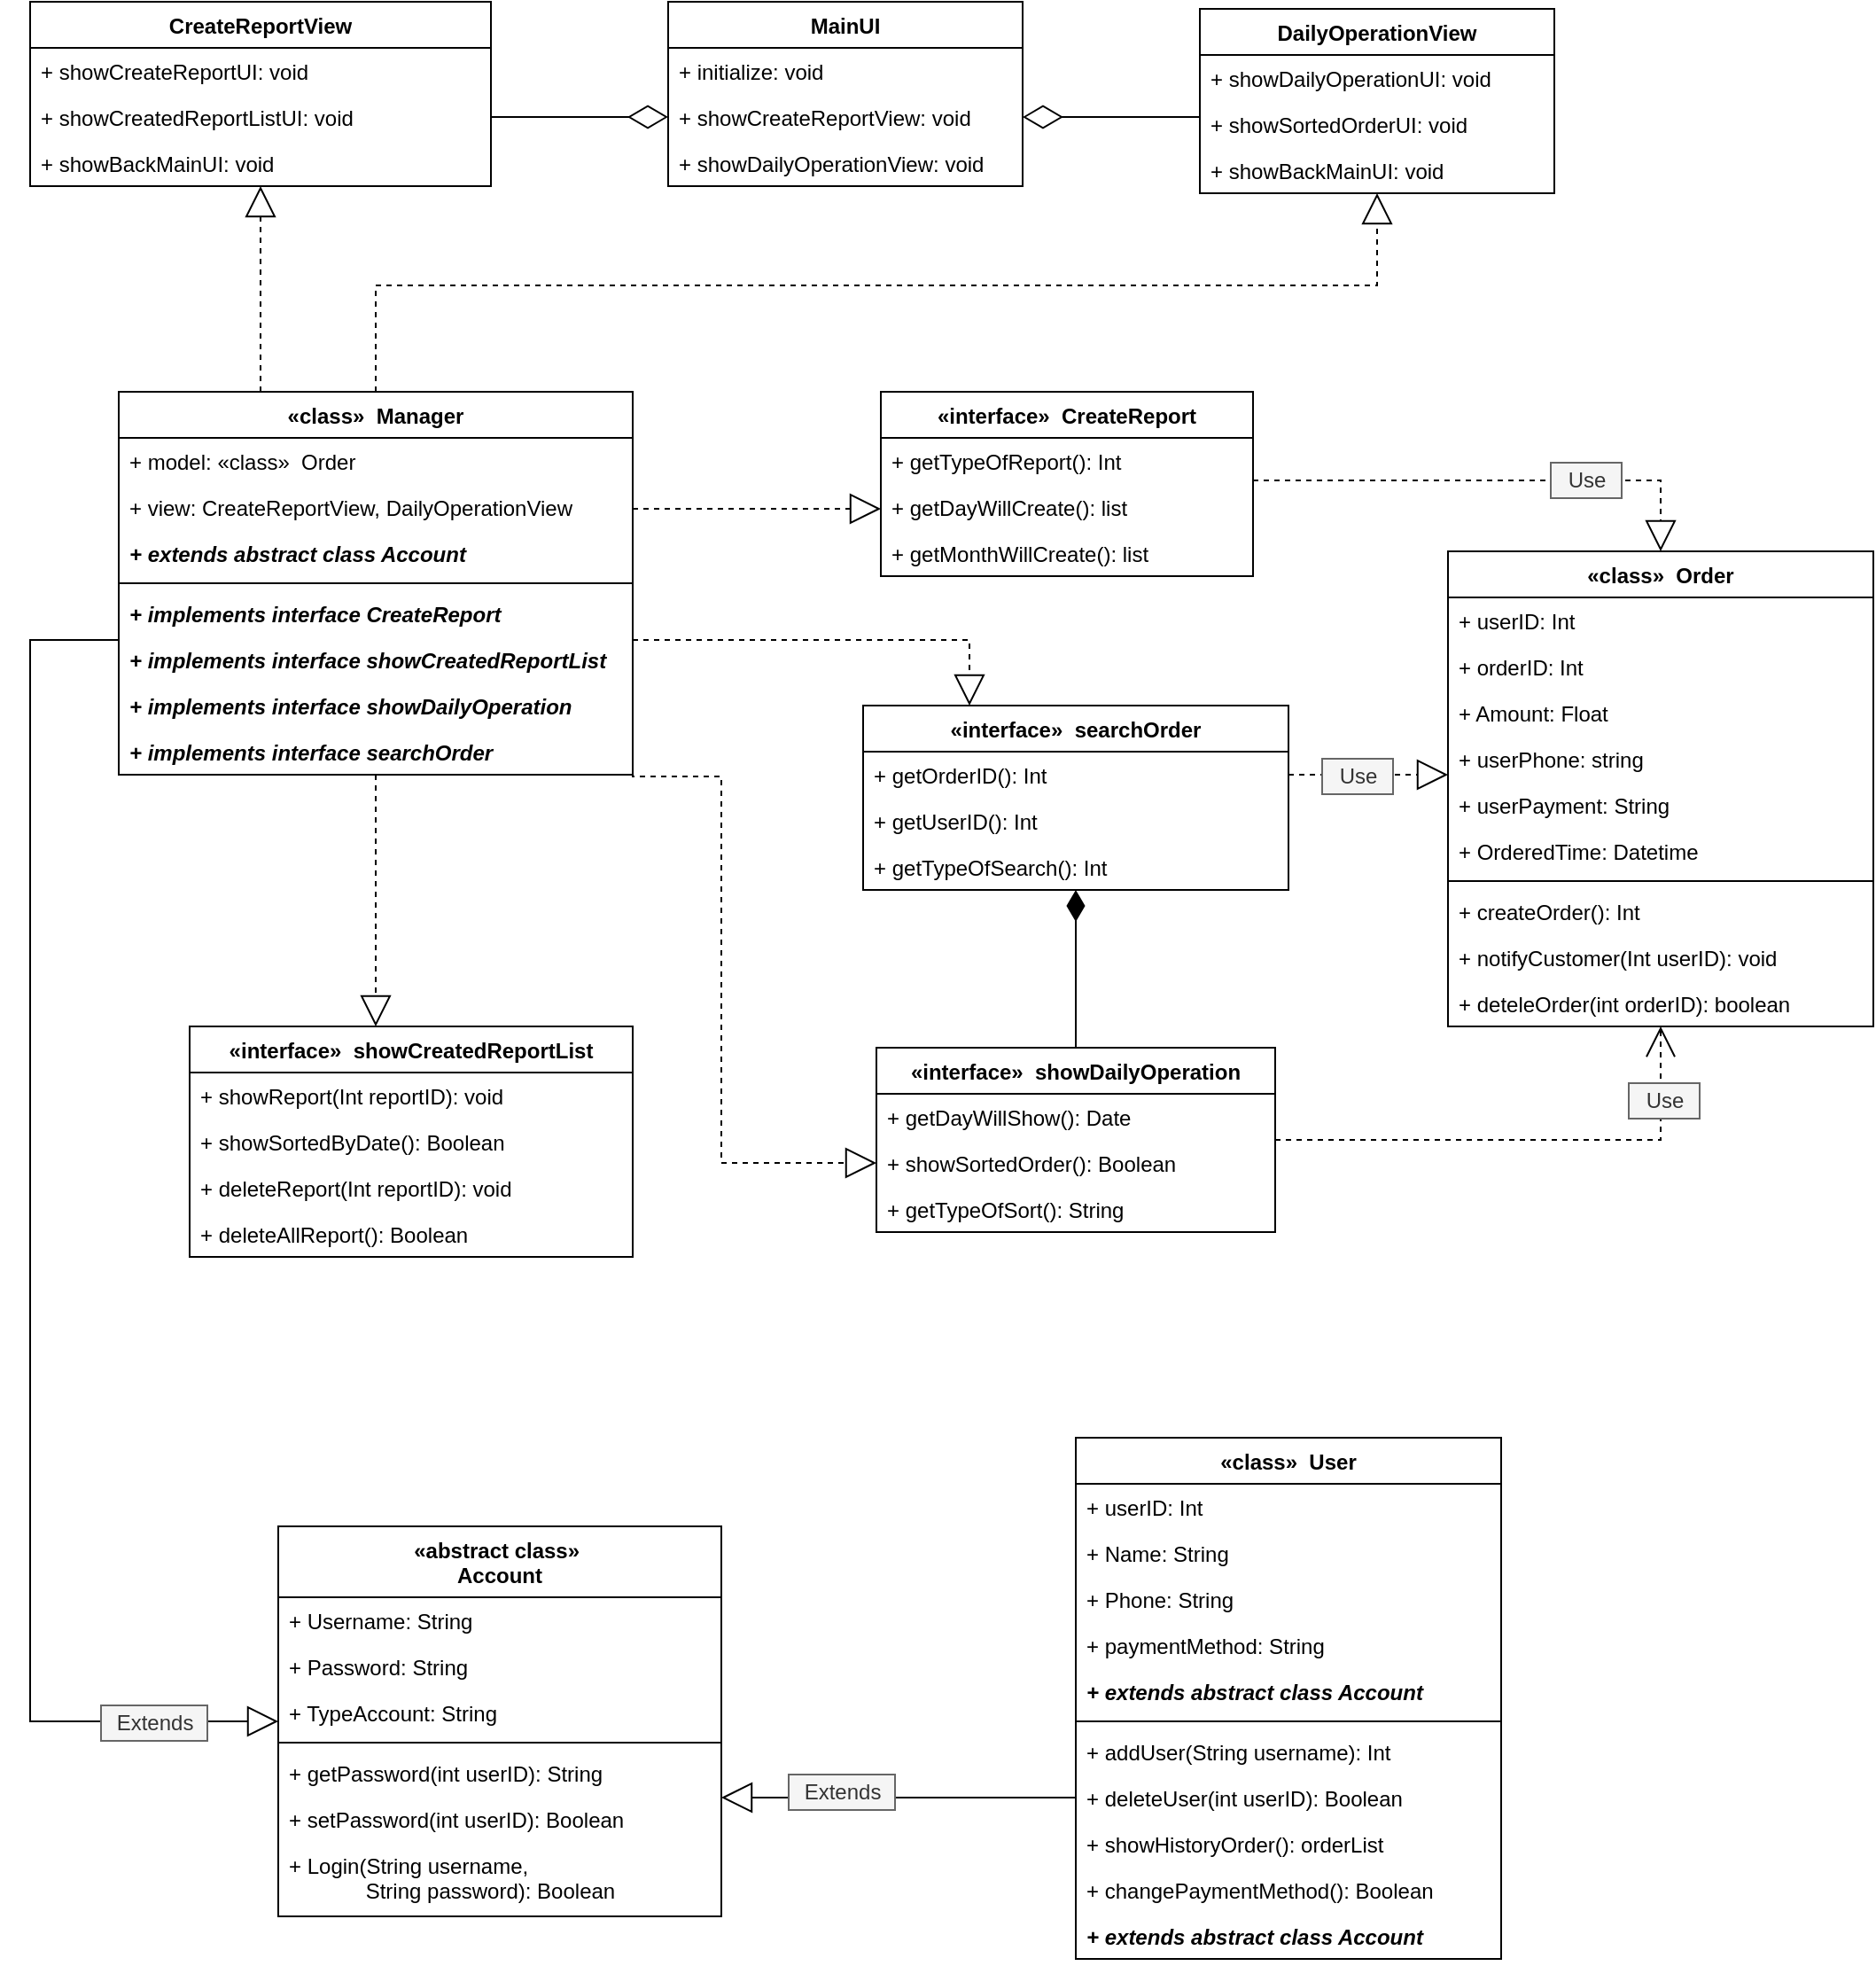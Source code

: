 <mxfile version="13.2.3" type="device"><diagram id="7EQmSCDaLLsP_Gbmjs7Z" name="Page-1"><mxGraphModel dx="1730" dy="932" grid="1" gridSize="10" guides="1" tooltips="1" connect="1" arrows="1" fold="1" page="1" pageScale="1" pageWidth="2336" pageHeight="1654" math="0" shadow="0"><root><mxCell id="0"/><mxCell id="1" parent="0"/><mxCell id="503DF44B6XbXoGW1kpiH-20" value="«class»  Order" style="swimlane;fontStyle=1;align=center;verticalAlign=top;childLayout=stackLayout;horizontal=1;startSize=26;horizontalStack=0;resizeParent=1;resizeParentMax=0;resizeLast=0;collapsible=1;marginBottom=0;fillColor=none;" vertex="1" parent="1"><mxGeometry x="1130" y="470" width="240" height="268" as="geometry"/></mxCell><mxCell id="503DF44B6XbXoGW1kpiH-21" value="+ userID: Int&#10;" style="text;strokeColor=none;fillColor=none;align=left;verticalAlign=top;spacingLeft=4;spacingRight=4;overflow=hidden;rotatable=0;points=[[0,0.5],[1,0.5]];portConstraint=eastwest;" vertex="1" parent="503DF44B6XbXoGW1kpiH-20"><mxGeometry y="26" width="240" height="26" as="geometry"/></mxCell><mxCell id="503DF44B6XbXoGW1kpiH-22" value="+ orderID: Int " style="text;strokeColor=none;fillColor=none;align=left;verticalAlign=top;spacingLeft=4;spacingRight=4;overflow=hidden;rotatable=0;points=[[0,0.5],[1,0.5]];portConstraint=eastwest;" vertex="1" parent="503DF44B6XbXoGW1kpiH-20"><mxGeometry y="52" width="240" height="26" as="geometry"/></mxCell><mxCell id="503DF44B6XbXoGW1kpiH-23" value="+ Amount: Float&#10;" style="text;strokeColor=none;fillColor=none;align=left;verticalAlign=top;spacingLeft=4;spacingRight=4;overflow=hidden;rotatable=0;points=[[0,0.5],[1,0.5]];portConstraint=eastwest;" vertex="1" parent="503DF44B6XbXoGW1kpiH-20"><mxGeometry y="78" width="240" height="26" as="geometry"/></mxCell><mxCell id="503DF44B6XbXoGW1kpiH-24" value="+ userPhone: string&#10;" style="text;strokeColor=none;fillColor=none;align=left;verticalAlign=top;spacingLeft=4;spacingRight=4;overflow=hidden;rotatable=0;points=[[0,0.5],[1,0.5]];portConstraint=eastwest;" vertex="1" parent="503DF44B6XbXoGW1kpiH-20"><mxGeometry y="104" width="240" height="26" as="geometry"/></mxCell><mxCell id="503DF44B6XbXoGW1kpiH-25" value="+ userPayment: String&#10;" style="text;strokeColor=none;fillColor=none;align=left;verticalAlign=top;spacingLeft=4;spacingRight=4;overflow=hidden;rotatable=0;points=[[0,0.5],[1,0.5]];portConstraint=eastwest;" vertex="1" parent="503DF44B6XbXoGW1kpiH-20"><mxGeometry y="130" width="240" height="26" as="geometry"/></mxCell><mxCell id="503DF44B6XbXoGW1kpiH-26" value="+ OrderedTime: Datetime " style="text;strokeColor=none;fillColor=none;align=left;verticalAlign=top;spacingLeft=4;spacingRight=4;overflow=hidden;rotatable=0;points=[[0,0.5],[1,0.5]];portConstraint=eastwest;" vertex="1" parent="503DF44B6XbXoGW1kpiH-20"><mxGeometry y="156" width="240" height="26" as="geometry"/></mxCell><mxCell id="503DF44B6XbXoGW1kpiH-27" value="" style="line;strokeWidth=1;fillColor=none;align=left;verticalAlign=middle;spacingTop=-1;spacingLeft=3;spacingRight=3;rotatable=0;labelPosition=right;points=[];portConstraint=eastwest;" vertex="1" parent="503DF44B6XbXoGW1kpiH-20"><mxGeometry y="182" width="240" height="8" as="geometry"/></mxCell><mxCell id="503DF44B6XbXoGW1kpiH-28" value="+ createOrder(): Int&#10;" style="text;strokeColor=none;fillColor=none;align=left;verticalAlign=top;spacingLeft=4;spacingRight=4;overflow=hidden;rotatable=0;points=[[0,0.5],[1,0.5]];portConstraint=eastwest;" vertex="1" parent="503DF44B6XbXoGW1kpiH-20"><mxGeometry y="190" width="240" height="26" as="geometry"/></mxCell><mxCell id="503DF44B6XbXoGW1kpiH-29" value="+ notifyCustomer(Int userID): void" style="text;strokeColor=none;fillColor=none;align=left;verticalAlign=top;spacingLeft=4;spacingRight=4;overflow=hidden;rotatable=0;points=[[0,0.5],[1,0.5]];portConstraint=eastwest;" vertex="1" parent="503DF44B6XbXoGW1kpiH-20"><mxGeometry y="216" width="240" height="26" as="geometry"/></mxCell><mxCell id="503DF44B6XbXoGW1kpiH-30" value="+ deteleOrder(int orderID): boolean " style="text;strokeColor=none;fillColor=none;align=left;verticalAlign=top;spacingLeft=4;spacingRight=4;overflow=hidden;rotatable=0;points=[[0,0.5],[1,0.5]];portConstraint=eastwest;" vertex="1" parent="503DF44B6XbXoGW1kpiH-20"><mxGeometry y="242" width="240" height="26" as="geometry"/></mxCell><mxCell id="503DF44B6XbXoGW1kpiH-1" style="edgeStyle=orthogonalEdgeStyle;rounded=0;orthogonalLoop=1;jettySize=auto;html=1;entryX=1;entryY=0.5;entryDx=0;entryDy=0;endArrow=diamondThin;endFill=0;endSize=20;exitX=0;exitY=0.5;exitDx=0;exitDy=0;" edge="1" parent="1" source="503DF44B6XbXoGW1kpiH-51" target="503DF44B6XbXoGW1kpiH-43"><mxGeometry relative="1" as="geometry"><mxPoint x="980" y="225" as="sourcePoint"/><Array as="points"><mxPoint x="990" y="225"/></Array></mxGeometry></mxCell><mxCell id="503DF44B6XbXoGW1kpiH-2" style="edgeStyle=orthogonalEdgeStyle;rounded=0;orthogonalLoop=1;jettySize=auto;html=1;entryX=0;entryY=0.5;entryDx=0;entryDy=0;endArrow=diamondThin;endFill=0;endSize=20;" edge="1" parent="1" source="503DF44B6XbXoGW1kpiH-45" target="503DF44B6XbXoGW1kpiH-43"><mxGeometry relative="1" as="geometry"><Array as="points"><mxPoint x="610" y="225"/><mxPoint x="610" y="225"/></Array></mxGeometry></mxCell><mxCell id="503DF44B6XbXoGW1kpiH-3" style="edgeStyle=orthogonalEdgeStyle;rounded=0;orthogonalLoop=1;jettySize=auto;html=1;dashed=1;endArrow=block;endFill=0;endSize=15;entryX=0;entryY=0.5;entryDx=0;entryDy=0;exitX=1;exitY=0.5;exitDx=0;exitDy=0;" edge="1" parent="1" source="503DF44B6XbXoGW1kpiH-19" target="503DF44B6XbXoGW1kpiH-39"><mxGeometry relative="1" as="geometry"><Array as="points"><mxPoint x="670" y="597"/><mxPoint x="720" y="597"/><mxPoint x="720" y="815"/></Array></mxGeometry></mxCell><mxCell id="503DF44B6XbXoGW1kpiH-6" style="edgeStyle=orthogonalEdgeStyle;rounded=0;orthogonalLoop=1;jettySize=auto;html=1;dashed=1;endArrow=open;endFill=0;endSize=15;" edge="1" parent="1" source="503DF44B6XbXoGW1kpiH-37" target="503DF44B6XbXoGW1kpiH-20"><mxGeometry relative="1" as="geometry"/></mxCell><mxCell id="503DF44B6XbXoGW1kpiH-7" style="edgeStyle=orthogonalEdgeStyle;rounded=0;orthogonalLoop=1;jettySize=auto;html=1;dashed=1;endArrow=block;endFill=0;endSize=15;" edge="1" parent="1" source="503DF44B6XbXoGW1kpiH-11" target="503DF44B6XbXoGW1kpiH-45"><mxGeometry relative="1" as="geometry"><Array as="points"><mxPoint x="460" y="350"/><mxPoint x="460" y="350"/></Array></mxGeometry></mxCell><mxCell id="503DF44B6XbXoGW1kpiH-8" style="edgeStyle=orthogonalEdgeStyle;rounded=0;orthogonalLoop=1;jettySize=auto;html=1;dashed=1;endArrow=block;endFill=0;endSize=15;" edge="1" parent="1" source="503DF44B6XbXoGW1kpiH-11" target="503DF44B6XbXoGW1kpiH-49"><mxGeometry relative="1" as="geometry"><Array as="points"><mxPoint x="525" y="320"/><mxPoint x="1090" y="320"/></Array></mxGeometry></mxCell><mxCell id="503DF44B6XbXoGW1kpiH-9" style="edgeStyle=orthogonalEdgeStyle;rounded=0;orthogonalLoop=1;jettySize=auto;html=1;endArrow=block;endFill=0;endSize=15;dashed=1;" edge="1" parent="1" source="503DF44B6XbXoGW1kpiH-11" target="503DF44B6XbXoGW1kpiH-80"><mxGeometry relative="1" as="geometry"><Array as="points"><mxPoint x="790" y="446"/><mxPoint x="790" y="446"/></Array></mxGeometry></mxCell><mxCell id="503DF44B6XbXoGW1kpiH-10" style="edgeStyle=orthogonalEdgeStyle;rounded=0;orthogonalLoop=1;jettySize=auto;html=1;dashed=1;endArrow=block;endFill=0;endSize=15;" edge="1" parent="1" source="503DF44B6XbXoGW1kpiH-11" target="503DF44B6XbXoGW1kpiH-75"><mxGeometry relative="1" as="geometry"><Array as="points"><mxPoint x="860" y="520"/></Array></mxGeometry></mxCell><mxCell id="503DF44B6XbXoGW1kpiH-36" style="edgeStyle=orthogonalEdgeStyle;rounded=0;orthogonalLoop=1;jettySize=auto;html=1;endArrow=diamondThin;endFill=1;endSize=15;" edge="1" parent="1" source="503DF44B6XbXoGW1kpiH-37" target="503DF44B6XbXoGW1kpiH-75"><mxGeometry relative="1" as="geometry"/></mxCell><mxCell id="503DF44B6XbXoGW1kpiH-41" value="MainUI" style="swimlane;fontStyle=1;childLayout=stackLayout;horizontal=1;startSize=26;fillColor=none;horizontalStack=0;resizeParent=1;resizeParentMax=0;resizeLast=0;collapsible=1;marginBottom=0;" vertex="1" parent="1"><mxGeometry x="690" y="160" width="200" height="104" as="geometry"/></mxCell><mxCell id="503DF44B6XbXoGW1kpiH-42" value="+ initialize: void" style="text;strokeColor=none;fillColor=none;align=left;verticalAlign=top;spacingLeft=4;spacingRight=4;overflow=hidden;rotatable=0;points=[[0,0.5],[1,0.5]];portConstraint=eastwest;" vertex="1" parent="503DF44B6XbXoGW1kpiH-41"><mxGeometry y="26" width="200" height="26" as="geometry"/></mxCell><mxCell id="503DF44B6XbXoGW1kpiH-43" value="+ showCreateReportView: void" style="text;strokeColor=none;fillColor=none;align=left;verticalAlign=top;spacingLeft=4;spacingRight=4;overflow=hidden;rotatable=0;points=[[0,0.5],[1,0.5]];portConstraint=eastwest;" vertex="1" parent="503DF44B6XbXoGW1kpiH-41"><mxGeometry y="52" width="200" height="26" as="geometry"/></mxCell><mxCell id="503DF44B6XbXoGW1kpiH-44" value="+ showDailyOperationView: void" style="text;strokeColor=none;fillColor=none;align=left;verticalAlign=top;spacingLeft=4;spacingRight=4;overflow=hidden;rotatable=0;points=[[0,0.5],[1,0.5]];portConstraint=eastwest;" vertex="1" parent="503DF44B6XbXoGW1kpiH-41"><mxGeometry y="78" width="200" height="26" as="geometry"/></mxCell><mxCell id="503DF44B6XbXoGW1kpiH-45" value="CreateReportView" style="swimlane;fontStyle=1;childLayout=stackLayout;horizontal=1;startSize=26;fillColor=none;horizontalStack=0;resizeParent=1;resizeParentMax=0;resizeLast=0;collapsible=1;marginBottom=0;" vertex="1" parent="1"><mxGeometry x="330" y="160" width="260" height="104" as="geometry"/></mxCell><mxCell id="503DF44B6XbXoGW1kpiH-46" value="+ showCreateReportUI: void" style="text;strokeColor=none;fillColor=none;align=left;verticalAlign=top;spacingLeft=4;spacingRight=4;overflow=hidden;rotatable=0;points=[[0,0.5],[1,0.5]];portConstraint=eastwest;" vertex="1" parent="503DF44B6XbXoGW1kpiH-45"><mxGeometry y="26" width="260" height="26" as="geometry"/></mxCell><mxCell id="503DF44B6XbXoGW1kpiH-47" value="+ showCreatedReportListUI: void" style="text;strokeColor=none;fillColor=none;align=left;verticalAlign=top;spacingLeft=4;spacingRight=4;overflow=hidden;rotatable=0;points=[[0,0.5],[1,0.5]];portConstraint=eastwest;" vertex="1" parent="503DF44B6XbXoGW1kpiH-45"><mxGeometry y="52" width="260" height="26" as="geometry"/></mxCell><mxCell id="503DF44B6XbXoGW1kpiH-48" value="+ showBackMainUI: void" style="text;strokeColor=none;fillColor=none;align=left;verticalAlign=top;spacingLeft=4;spacingRight=4;overflow=hidden;rotatable=0;points=[[0,0.5],[1,0.5]];portConstraint=eastwest;" vertex="1" parent="503DF44B6XbXoGW1kpiH-45"><mxGeometry y="78" width="260" height="26" as="geometry"/></mxCell><mxCell id="503DF44B6XbXoGW1kpiH-49" value="DailyOperationView" style="swimlane;fontStyle=1;childLayout=stackLayout;horizontal=1;startSize=26;fillColor=none;horizontalStack=0;resizeParent=1;resizeParentMax=0;resizeLast=0;collapsible=1;marginBottom=0;" vertex="1" parent="1"><mxGeometry x="990" y="164" width="200" height="104" as="geometry"/></mxCell><mxCell id="503DF44B6XbXoGW1kpiH-50" value="+ showDailyOperationUI: void" style="text;strokeColor=none;fillColor=none;align=left;verticalAlign=top;spacingLeft=4;spacingRight=4;overflow=hidden;rotatable=0;points=[[0,0.5],[1,0.5]];portConstraint=eastwest;" vertex="1" parent="503DF44B6XbXoGW1kpiH-49"><mxGeometry y="26" width="200" height="26" as="geometry"/></mxCell><mxCell id="503DF44B6XbXoGW1kpiH-51" value="+ showSortedOrderUI: void" style="text;strokeColor=none;fillColor=none;align=left;verticalAlign=top;spacingLeft=4;spacingRight=4;overflow=hidden;rotatable=0;points=[[0,0.5],[1,0.5]];portConstraint=eastwest;" vertex="1" parent="503DF44B6XbXoGW1kpiH-49"><mxGeometry y="52" width="200" height="26" as="geometry"/></mxCell><mxCell id="503DF44B6XbXoGW1kpiH-52" value="+ showBackMainUI: void" style="text;strokeColor=none;fillColor=none;align=left;verticalAlign=top;spacingLeft=4;spacingRight=4;overflow=hidden;rotatable=0;points=[[0,0.5],[1,0.5]];portConstraint=eastwest;" vertex="1" parent="503DF44B6XbXoGW1kpiH-49"><mxGeometry y="78" width="200" height="26" as="geometry"/></mxCell><mxCell id="503DF44B6XbXoGW1kpiH-79" style="edgeStyle=orthogonalEdgeStyle;rounded=0;orthogonalLoop=1;jettySize=auto;html=1;entryX=0.5;entryY=0;entryDx=0;entryDy=0;dashed=1;endArrow=block;endFill=0;endSize=15;" edge="1" parent="1" source="503DF44B6XbXoGW1kpiH-80" target="503DF44B6XbXoGW1kpiH-20"><mxGeometry relative="1" as="geometry"><Array as="points"><mxPoint x="1250" y="430"/></Array></mxGeometry></mxCell><mxCell id="503DF44B6XbXoGW1kpiH-84" style="edgeStyle=orthogonalEdgeStyle;rounded=0;orthogonalLoop=1;jettySize=auto;html=1;dashed=1;endArrow=block;endFill=0;endSize=15;" edge="1" parent="1" source="503DF44B6XbXoGW1kpiH-76" target="503DF44B6XbXoGW1kpiH-20"><mxGeometry relative="1" as="geometry"><Array as="points"><mxPoint x="1110" y="596"/><mxPoint x="1110" y="596"/></Array></mxGeometry></mxCell><mxCell id="503DF44B6XbXoGW1kpiH-87" value="Use" style="text;html=1;align=center;verticalAlign=middle;resizable=0;points=[];autosize=1;fillColor=#f5f5f5;strokeColor=#666666;fontColor=#333333;" vertex="1" parent="1"><mxGeometry x="1232" y="770" width="40" height="20" as="geometry"/></mxCell><mxCell id="503DF44B6XbXoGW1kpiH-88" value="Use" style="text;html=1;align=center;verticalAlign=middle;resizable=0;points=[];autosize=1;fillColor=#f5f5f5;strokeColor=#666666;fontColor=#333333;" vertex="1" parent="1"><mxGeometry x="1059" y="587" width="40" height="20" as="geometry"/></mxCell><mxCell id="503DF44B6XbXoGW1kpiH-92" style="edgeStyle=orthogonalEdgeStyle;rounded=0;orthogonalLoop=1;jettySize=auto;html=1;endArrow=block;endFill=0;endSize=15;" edge="1" parent="1" source="503DF44B6XbXoGW1kpiH-11" target="503DF44B6XbXoGW1kpiH-66"><mxGeometry relative="1" as="geometry"><Array as="points"><mxPoint x="330" y="520"/><mxPoint x="330" y="1130"/></Array></mxGeometry></mxCell><mxCell id="503DF44B6XbXoGW1kpiH-95" style="edgeStyle=orthogonalEdgeStyle;rounded=0;orthogonalLoop=1;jettySize=auto;html=1;endArrow=block;endFill=0;endSize=15;dashed=1;" edge="1" parent="1" source="503DF44B6XbXoGW1kpiH-11" target="503DF44B6XbXoGW1kpiH-31"><mxGeometry relative="1" as="geometry"><Array as="points"><mxPoint x="525" y="680"/><mxPoint x="525" y="680"/></Array></mxGeometry></mxCell><mxCell id="503DF44B6XbXoGW1kpiH-11" value="«class»  Manager" style="swimlane;fontStyle=1;align=center;verticalAlign=top;childLayout=stackLayout;horizontal=1;startSize=26;horizontalStack=0;resizeParent=1;resizeParentMax=0;resizeLast=0;collapsible=1;marginBottom=0;fillColor=none;" vertex="1" parent="1"><mxGeometry x="380" y="380" width="290" height="216" as="geometry"/></mxCell><mxCell id="503DF44B6XbXoGW1kpiH-12" value="+ model: «class»  Order" style="text;strokeColor=none;fillColor=none;align=left;verticalAlign=top;spacingLeft=4;spacingRight=4;overflow=hidden;rotatable=0;points=[[0,0.5],[1,0.5]];portConstraint=eastwest;" vertex="1" parent="503DF44B6XbXoGW1kpiH-11"><mxGeometry y="26" width="290" height="26" as="geometry"/></mxCell><mxCell id="503DF44B6XbXoGW1kpiH-13" value="+ view: CreateReportView, DailyOperationView" style="text;strokeColor=none;fillColor=none;align=left;verticalAlign=top;spacingLeft=4;spacingRight=4;overflow=hidden;rotatable=0;points=[[0,0.5],[1,0.5]];portConstraint=eastwest;" vertex="1" parent="503DF44B6XbXoGW1kpiH-11"><mxGeometry y="52" width="290" height="26" as="geometry"/></mxCell><mxCell id="503DF44B6XbXoGW1kpiH-14" value="+ extends abstract class Account" style="text;strokeColor=none;fillColor=none;align=left;verticalAlign=top;spacingLeft=4;spacingRight=4;overflow=hidden;rotatable=0;points=[[0,0.5],[1,0.5]];portConstraint=eastwest;fontStyle=3" vertex="1" parent="503DF44B6XbXoGW1kpiH-11"><mxGeometry y="78" width="290" height="26" as="geometry"/></mxCell><mxCell id="503DF44B6XbXoGW1kpiH-15" value="" style="line;strokeWidth=1;fillColor=none;align=left;verticalAlign=middle;spacingTop=-1;spacingLeft=3;spacingRight=3;rotatable=0;labelPosition=right;points=[];portConstraint=eastwest;" vertex="1" parent="503DF44B6XbXoGW1kpiH-11"><mxGeometry y="104" width="290" height="8" as="geometry"/></mxCell><mxCell id="503DF44B6XbXoGW1kpiH-16" value="+ implements interface CreateReport" style="text;strokeColor=none;fillColor=none;align=left;verticalAlign=top;spacingLeft=4;spacingRight=4;overflow=hidden;rotatable=0;points=[[0,0.5],[1,0.5]];portConstraint=eastwest;fontStyle=3" vertex="1" parent="503DF44B6XbXoGW1kpiH-11"><mxGeometry y="112" width="290" height="26" as="geometry"/></mxCell><mxCell id="503DF44B6XbXoGW1kpiH-17" value="+ implements interface showCreatedReportList" style="text;strokeColor=none;fillColor=none;align=left;verticalAlign=top;spacingLeft=4;spacingRight=4;overflow=hidden;rotatable=0;points=[[0,0.5],[1,0.5]];portConstraint=eastwest;fontStyle=3" vertex="1" parent="503DF44B6XbXoGW1kpiH-11"><mxGeometry y="138" width="290" height="26" as="geometry"/></mxCell><mxCell id="503DF44B6XbXoGW1kpiH-18" value="+ implements interface showDailyOperation" style="text;strokeColor=none;fillColor=none;align=left;verticalAlign=top;spacingLeft=4;spacingRight=4;overflow=hidden;rotatable=0;points=[[0,0.5],[1,0.5]];portConstraint=eastwest;fontStyle=3" vertex="1" parent="503DF44B6XbXoGW1kpiH-11"><mxGeometry y="164" width="290" height="26" as="geometry"/></mxCell><mxCell id="503DF44B6XbXoGW1kpiH-19" value="+ implements interface searchOrder" style="text;strokeColor=none;fillColor=none;align=left;verticalAlign=top;spacingLeft=4;spacingRight=4;overflow=hidden;rotatable=0;points=[[0,0.5],[1,0.5]];portConstraint=eastwest;fontStyle=3" vertex="1" parent="503DF44B6XbXoGW1kpiH-11"><mxGeometry y="190" width="290" height="26" as="geometry"/></mxCell><mxCell id="503DF44B6XbXoGW1kpiH-80" value="«interface»  CreateReport" style="swimlane;fontStyle=1;childLayout=stackLayout;horizontal=1;startSize=26;fillColor=none;horizontalStack=0;resizeParent=1;resizeParentMax=0;resizeLast=0;collapsible=1;marginBottom=0;" vertex="1" parent="1"><mxGeometry x="810" y="380" width="210" height="104" as="geometry"/></mxCell><mxCell id="503DF44B6XbXoGW1kpiH-81" value="+ getTypeOfReport(): Int" style="text;strokeColor=none;fillColor=none;align=left;verticalAlign=top;spacingLeft=4;spacingRight=4;overflow=hidden;rotatable=0;points=[[0,0.5],[1,0.5]];portConstraint=eastwest;" vertex="1" parent="503DF44B6XbXoGW1kpiH-80"><mxGeometry y="26" width="210" height="26" as="geometry"/></mxCell><mxCell id="503DF44B6XbXoGW1kpiH-82" value="+ getDayWillCreate(): list" style="text;strokeColor=none;fillColor=none;align=left;verticalAlign=top;spacingLeft=4;spacingRight=4;overflow=hidden;rotatable=0;points=[[0,0.5],[1,0.5]];portConstraint=eastwest;" vertex="1" parent="503DF44B6XbXoGW1kpiH-80"><mxGeometry y="52" width="210" height="26" as="geometry"/></mxCell><mxCell id="503DF44B6XbXoGW1kpiH-83" value="+ getMonthWillCreate(): list" style="text;strokeColor=none;fillColor=none;align=left;verticalAlign=top;spacingLeft=4;spacingRight=4;overflow=hidden;rotatable=0;points=[[0,0.5],[1,0.5]];portConstraint=eastwest;" vertex="1" parent="503DF44B6XbXoGW1kpiH-80"><mxGeometry y="78" width="210" height="26" as="geometry"/></mxCell><mxCell id="503DF44B6XbXoGW1kpiH-75" value="«interface»  searchOrder" style="swimlane;fontStyle=1;childLayout=stackLayout;horizontal=1;startSize=26;fillColor=none;horizontalStack=0;resizeParent=1;resizeParentMax=0;resizeLast=0;collapsible=1;marginBottom=0;" vertex="1" parent="1"><mxGeometry x="800" y="557" width="240" height="104" as="geometry"/></mxCell><mxCell id="503DF44B6XbXoGW1kpiH-76" value="+ getOrderID(): Int" style="text;strokeColor=none;fillColor=none;align=left;verticalAlign=top;spacingLeft=4;spacingRight=4;overflow=hidden;rotatable=0;points=[[0,0.5],[1,0.5]];portConstraint=eastwest;" vertex="1" parent="503DF44B6XbXoGW1kpiH-75"><mxGeometry y="26" width="240" height="26" as="geometry"/></mxCell><mxCell id="503DF44B6XbXoGW1kpiH-77" value="+ getUserID(): Int" style="text;strokeColor=none;fillColor=none;align=left;verticalAlign=top;spacingLeft=4;spacingRight=4;overflow=hidden;rotatable=0;points=[[0,0.5],[1,0.5]];portConstraint=eastwest;" vertex="1" parent="503DF44B6XbXoGW1kpiH-75"><mxGeometry y="52" width="240" height="26" as="geometry"/></mxCell><mxCell id="503DF44B6XbXoGW1kpiH-78" value="+ getTypeOfSearch(): Int" style="text;strokeColor=none;fillColor=none;align=left;verticalAlign=top;spacingLeft=4;spacingRight=4;overflow=hidden;rotatable=0;points=[[0,0.5],[1,0.5]];portConstraint=eastwest;" vertex="1" parent="503DF44B6XbXoGW1kpiH-75"><mxGeometry y="78" width="240" height="26" as="geometry"/></mxCell><mxCell id="503DF44B6XbXoGW1kpiH-37" value="«interface»  showDailyOperation" style="swimlane;fontStyle=1;childLayout=stackLayout;horizontal=1;startSize=26;fillColor=none;horizontalStack=0;resizeParent=1;resizeParentMax=0;resizeLast=0;collapsible=1;marginBottom=0;" vertex="1" parent="1"><mxGeometry x="807.5" y="750" width="225" height="104" as="geometry"/></mxCell><mxCell id="503DF44B6XbXoGW1kpiH-38" value="+ getDayWillShow(): Date" style="text;strokeColor=none;fillColor=none;align=left;verticalAlign=top;spacingLeft=4;spacingRight=4;overflow=hidden;rotatable=0;points=[[0,0.5],[1,0.5]];portConstraint=eastwest;" vertex="1" parent="503DF44B6XbXoGW1kpiH-37"><mxGeometry y="26" width="225" height="26" as="geometry"/></mxCell><mxCell id="503DF44B6XbXoGW1kpiH-39" value="+ showSortedOrder(): Boolean" style="text;strokeColor=none;fillColor=none;align=left;verticalAlign=top;spacingLeft=4;spacingRight=4;overflow=hidden;rotatable=0;points=[[0,0.5],[1,0.5]];portConstraint=eastwest;" vertex="1" parent="503DF44B6XbXoGW1kpiH-37"><mxGeometry y="52" width="225" height="26" as="geometry"/></mxCell><mxCell id="503DF44B6XbXoGW1kpiH-40" value="+ getTypeOfSort(): String" style="text;strokeColor=none;fillColor=none;align=left;verticalAlign=top;spacingLeft=4;spacingRight=4;overflow=hidden;rotatable=0;points=[[0,0.5],[1,0.5]];portConstraint=eastwest;" vertex="1" parent="503DF44B6XbXoGW1kpiH-37"><mxGeometry y="78" width="225" height="26" as="geometry"/></mxCell><mxCell id="503DF44B6XbXoGW1kpiH-54" value="«class»  User" style="swimlane;fontStyle=1;align=center;verticalAlign=top;childLayout=stackLayout;horizontal=1;startSize=26;horizontalStack=0;resizeParent=1;resizeParentMax=0;resizeLast=0;collapsible=1;marginBottom=0;fillColor=none;" vertex="1" parent="1"><mxGeometry x="920" y="970" width="240" height="294" as="geometry"/></mxCell><mxCell id="503DF44B6XbXoGW1kpiH-55" value="+ userID: Int&#10;" style="text;strokeColor=none;fillColor=none;align=left;verticalAlign=top;spacingLeft=4;spacingRight=4;overflow=hidden;rotatable=0;points=[[0,0.5],[1,0.5]];portConstraint=eastwest;" vertex="1" parent="503DF44B6XbXoGW1kpiH-54"><mxGeometry y="26" width="240" height="26" as="geometry"/></mxCell><mxCell id="503DF44B6XbXoGW1kpiH-56" value="+ Name: String&#10;" style="text;strokeColor=none;fillColor=none;align=left;verticalAlign=top;spacingLeft=4;spacingRight=4;overflow=hidden;rotatable=0;points=[[0,0.5],[1,0.5]];portConstraint=eastwest;" vertex="1" parent="503DF44B6XbXoGW1kpiH-54"><mxGeometry y="52" width="240" height="26" as="geometry"/></mxCell><mxCell id="503DF44B6XbXoGW1kpiH-57" value="+ Phone: String&#10;" style="text;strokeColor=none;fillColor=none;align=left;verticalAlign=top;spacingLeft=4;spacingRight=4;overflow=hidden;rotatable=0;points=[[0,0.5],[1,0.5]];portConstraint=eastwest;" vertex="1" parent="503DF44B6XbXoGW1kpiH-54"><mxGeometry y="78" width="240" height="26" as="geometry"/></mxCell><mxCell id="503DF44B6XbXoGW1kpiH-58" value="+ paymentMethod: String " style="text;strokeColor=none;fillColor=none;align=left;verticalAlign=top;spacingLeft=4;spacingRight=4;overflow=hidden;rotatable=0;points=[[0,0.5],[1,0.5]];portConstraint=eastwest;" vertex="1" parent="503DF44B6XbXoGW1kpiH-54"><mxGeometry y="104" width="240" height="26" as="geometry"/></mxCell><mxCell id="503DF44B6XbXoGW1kpiH-59" value="+ extends abstract class Account" style="text;strokeColor=none;fillColor=none;align=left;verticalAlign=top;spacingLeft=4;spacingRight=4;overflow=hidden;rotatable=0;points=[[0,0.5],[1,0.5]];portConstraint=eastwest;fontStyle=3" vertex="1" parent="503DF44B6XbXoGW1kpiH-54"><mxGeometry y="130" width="240" height="26" as="geometry"/></mxCell><mxCell id="503DF44B6XbXoGW1kpiH-60" value="" style="line;strokeWidth=1;fillColor=none;align=left;verticalAlign=middle;spacingTop=-1;spacingLeft=3;spacingRight=3;rotatable=0;labelPosition=right;points=[];portConstraint=eastwest;" vertex="1" parent="503DF44B6XbXoGW1kpiH-54"><mxGeometry y="156" width="240" height="8" as="geometry"/></mxCell><mxCell id="503DF44B6XbXoGW1kpiH-61" value="+ addUser(String username): Int&#10;" style="text;strokeColor=none;fillColor=none;align=left;verticalAlign=top;spacingLeft=4;spacingRight=4;overflow=hidden;rotatable=0;points=[[0,0.5],[1,0.5]];portConstraint=eastwest;" vertex="1" parent="503DF44B6XbXoGW1kpiH-54"><mxGeometry y="164" width="240" height="26" as="geometry"/></mxCell><mxCell id="503DF44B6XbXoGW1kpiH-62" value="+ deleteUser(int userID): Boolean " style="text;strokeColor=none;fillColor=none;align=left;verticalAlign=top;spacingLeft=4;spacingRight=4;overflow=hidden;rotatable=0;points=[[0,0.5],[1,0.5]];portConstraint=eastwest;" vertex="1" parent="503DF44B6XbXoGW1kpiH-54"><mxGeometry y="190" width="240" height="26" as="geometry"/></mxCell><mxCell id="503DF44B6XbXoGW1kpiH-63" value="+ showHistoryOrder(): orderList&#10;" style="text;strokeColor=none;fillColor=none;align=left;verticalAlign=top;spacingLeft=4;spacingRight=4;overflow=hidden;rotatable=0;points=[[0,0.5],[1,0.5]];portConstraint=eastwest;" vertex="1" parent="503DF44B6XbXoGW1kpiH-54"><mxGeometry y="216" width="240" height="26" as="geometry"/></mxCell><mxCell id="503DF44B6XbXoGW1kpiH-64" value="+ changePaymentMethod(): Boolean " style="text;strokeColor=none;fillColor=none;align=left;verticalAlign=top;spacingLeft=4;spacingRight=4;overflow=hidden;rotatable=0;points=[[0,0.5],[1,0.5]];portConstraint=eastwest;" vertex="1" parent="503DF44B6XbXoGW1kpiH-54"><mxGeometry y="242" width="240" height="26" as="geometry"/></mxCell><mxCell id="503DF44B6XbXoGW1kpiH-65" value="+ extends abstract class Account" style="text;strokeColor=none;fillColor=none;align=left;verticalAlign=top;spacingLeft=4;spacingRight=4;overflow=hidden;rotatable=0;points=[[0,0.5],[1,0.5]];portConstraint=eastwest;fontStyle=3" vertex="1" parent="503DF44B6XbXoGW1kpiH-54"><mxGeometry y="268" width="240" height="26" as="geometry"/></mxCell><mxCell id="503DF44B6XbXoGW1kpiH-31" value="«interface»  showCreatedReportList" style="swimlane;fontStyle=1;childLayout=stackLayout;horizontal=1;startSize=26;fillColor=none;horizontalStack=0;resizeParent=1;resizeParentMax=0;resizeLast=0;collapsible=1;marginBottom=0;" vertex="1" parent="1"><mxGeometry x="420" y="738" width="250" height="130" as="geometry"/></mxCell><mxCell id="503DF44B6XbXoGW1kpiH-32" value="+ showReport(Int reportID): void" style="text;strokeColor=none;fillColor=none;align=left;verticalAlign=top;spacingLeft=4;spacingRight=4;overflow=hidden;rotatable=0;points=[[0,0.5],[1,0.5]];portConstraint=eastwest;" vertex="1" parent="503DF44B6XbXoGW1kpiH-31"><mxGeometry y="26" width="250" height="26" as="geometry"/></mxCell><mxCell id="503DF44B6XbXoGW1kpiH-33" value="+ showSortedByDate(): Boolean" style="text;strokeColor=none;fillColor=none;align=left;verticalAlign=top;spacingLeft=4;spacingRight=4;overflow=hidden;rotatable=0;points=[[0,0.5],[1,0.5]];portConstraint=eastwest;" vertex="1" parent="503DF44B6XbXoGW1kpiH-31"><mxGeometry y="52" width="250" height="26" as="geometry"/></mxCell><mxCell id="503DF44B6XbXoGW1kpiH-34" value="+ deleteReport(Int reportID): void" style="text;strokeColor=none;fillColor=none;align=left;verticalAlign=top;spacingLeft=4;spacingRight=4;overflow=hidden;rotatable=0;points=[[0,0.5],[1,0.5]];portConstraint=eastwest;" vertex="1" parent="503DF44B6XbXoGW1kpiH-31"><mxGeometry y="78" width="250" height="26" as="geometry"/></mxCell><mxCell id="503DF44B6XbXoGW1kpiH-35" value="+ deleteAllReport(): Boolean" style="text;strokeColor=none;fillColor=none;align=left;verticalAlign=top;spacingLeft=4;spacingRight=4;overflow=hidden;rotatable=0;points=[[0,0.5],[1,0.5]];portConstraint=eastwest;" vertex="1" parent="503DF44B6XbXoGW1kpiH-31"><mxGeometry y="104" width="250" height="26" as="geometry"/></mxCell><mxCell id="503DF44B6XbXoGW1kpiH-85" value="Extends" style="text;html=1;align=center;verticalAlign=middle;resizable=0;points=[];autosize=1;fillColor=#f5f5f5;strokeColor=#666666;fontColor=#333333;" vertex="1" parent="1"><mxGeometry x="370" y="1121" width="60" height="20" as="geometry"/></mxCell><mxCell id="503DF44B6XbXoGW1kpiH-93" value="" style="group" vertex="1" connectable="0" parent="1"><mxGeometry x="758" y="1160" width="162" height="20" as="geometry"/></mxCell><mxCell id="503DF44B6XbXoGW1kpiH-91" style="edgeStyle=orthogonalEdgeStyle;rounded=0;orthogonalLoop=1;jettySize=auto;html=1;endArrow=block;endFill=0;endSize=15;" edge="1" parent="503DF44B6XbXoGW1kpiH-93"><mxGeometry relative="1" as="geometry"><mxPoint x="162" y="13" as="sourcePoint"/><mxPoint x="-38" y="13" as="targetPoint"/><Array as="points"><mxPoint x="162" y="13"/><mxPoint x="162" y="13"/></Array></mxGeometry></mxCell><mxCell id="503DF44B6XbXoGW1kpiH-74" value="Extends" style="text;html=1;align=center;verticalAlign=middle;resizable=0;points=[];autosize=1;fillColor=#f5f5f5;strokeColor=#666666;fontColor=#333333;" vertex="1" parent="503DF44B6XbXoGW1kpiH-93"><mxGeometry width="60" height="20" as="geometry"/></mxCell><mxCell id="503DF44B6XbXoGW1kpiH-96" value="Use" style="text;html=1;align=center;verticalAlign=middle;resizable=0;points=[];autosize=1;fillColor=#f5f5f5;strokeColor=#666666;fontColor=#333333;" vertex="1" parent="1"><mxGeometry x="1188" y="420" width="40" height="20" as="geometry"/></mxCell><mxCell id="503DF44B6XbXoGW1kpiH-66" value="«abstract class» &#10;Account" style="swimlane;fontStyle=1;align=center;verticalAlign=top;childLayout=stackLayout;horizontal=1;startSize=40;horizontalStack=0;resizeParent=1;resizeParentMax=0;resizeLast=0;collapsible=1;marginBottom=0;fillColor=none;" vertex="1" parent="1"><mxGeometry x="470" y="1020" width="250" height="220" as="geometry"/></mxCell><mxCell id="503DF44B6XbXoGW1kpiH-67" value="+ Username: String&#10;" style="text;strokeColor=none;fillColor=none;align=left;verticalAlign=top;spacingLeft=4;spacingRight=4;overflow=hidden;rotatable=0;points=[[0,0.5],[1,0.5]];portConstraint=eastwest;" vertex="1" parent="503DF44B6XbXoGW1kpiH-66"><mxGeometry y="40" width="250" height="26" as="geometry"/></mxCell><mxCell id="503DF44B6XbXoGW1kpiH-68" value="+ Password: String&#10;" style="text;strokeColor=none;fillColor=none;align=left;verticalAlign=top;spacingLeft=4;spacingRight=4;overflow=hidden;rotatable=0;points=[[0,0.5],[1,0.5]];portConstraint=eastwest;" vertex="1" parent="503DF44B6XbXoGW1kpiH-66"><mxGeometry y="66" width="250" height="26" as="geometry"/></mxCell><mxCell id="503DF44B6XbXoGW1kpiH-69" value="+ TypeAccount: String" style="text;strokeColor=none;fillColor=none;align=left;verticalAlign=top;spacingLeft=4;spacingRight=4;overflow=hidden;rotatable=0;points=[[0,0.5],[1,0.5]];portConstraint=eastwest;" vertex="1" parent="503DF44B6XbXoGW1kpiH-66"><mxGeometry y="92" width="250" height="26" as="geometry"/></mxCell><mxCell id="503DF44B6XbXoGW1kpiH-70" value="" style="line;strokeWidth=1;fillColor=none;align=left;verticalAlign=middle;spacingTop=-1;spacingLeft=3;spacingRight=3;rotatable=0;labelPosition=right;points=[];portConstraint=eastwest;" vertex="1" parent="503DF44B6XbXoGW1kpiH-66"><mxGeometry y="118" width="250" height="8" as="geometry"/></mxCell><mxCell id="503DF44B6XbXoGW1kpiH-71" value="+ getPassword(int userID): String&#10;" style="text;strokeColor=none;fillColor=none;align=left;verticalAlign=top;spacingLeft=4;spacingRight=4;overflow=hidden;rotatable=0;points=[[0,0.5],[1,0.5]];portConstraint=eastwest;" vertex="1" parent="503DF44B6XbXoGW1kpiH-66"><mxGeometry y="126" width="250" height="26" as="geometry"/></mxCell><mxCell id="503DF44B6XbXoGW1kpiH-72" value="+ setPassword(int userID): Boolean" style="text;strokeColor=none;fillColor=none;align=left;verticalAlign=top;spacingLeft=4;spacingRight=4;overflow=hidden;rotatable=0;points=[[0,0.5],[1,0.5]];portConstraint=eastwest;" vertex="1" parent="503DF44B6XbXoGW1kpiH-66"><mxGeometry y="152" width="250" height="26" as="geometry"/></mxCell><mxCell id="503DF44B6XbXoGW1kpiH-73" value="+ Login(String username,&#10;             String password): Boolean" style="text;strokeColor=none;fillColor=none;align=left;verticalAlign=top;spacingLeft=4;spacingRight=4;overflow=hidden;rotatable=0;points=[[0,0.5],[1,0.5]];portConstraint=eastwest;" vertex="1" parent="503DF44B6XbXoGW1kpiH-66"><mxGeometry y="178" width="250" height="42" as="geometry"/></mxCell></root></mxGraphModel></diagram></mxfile>